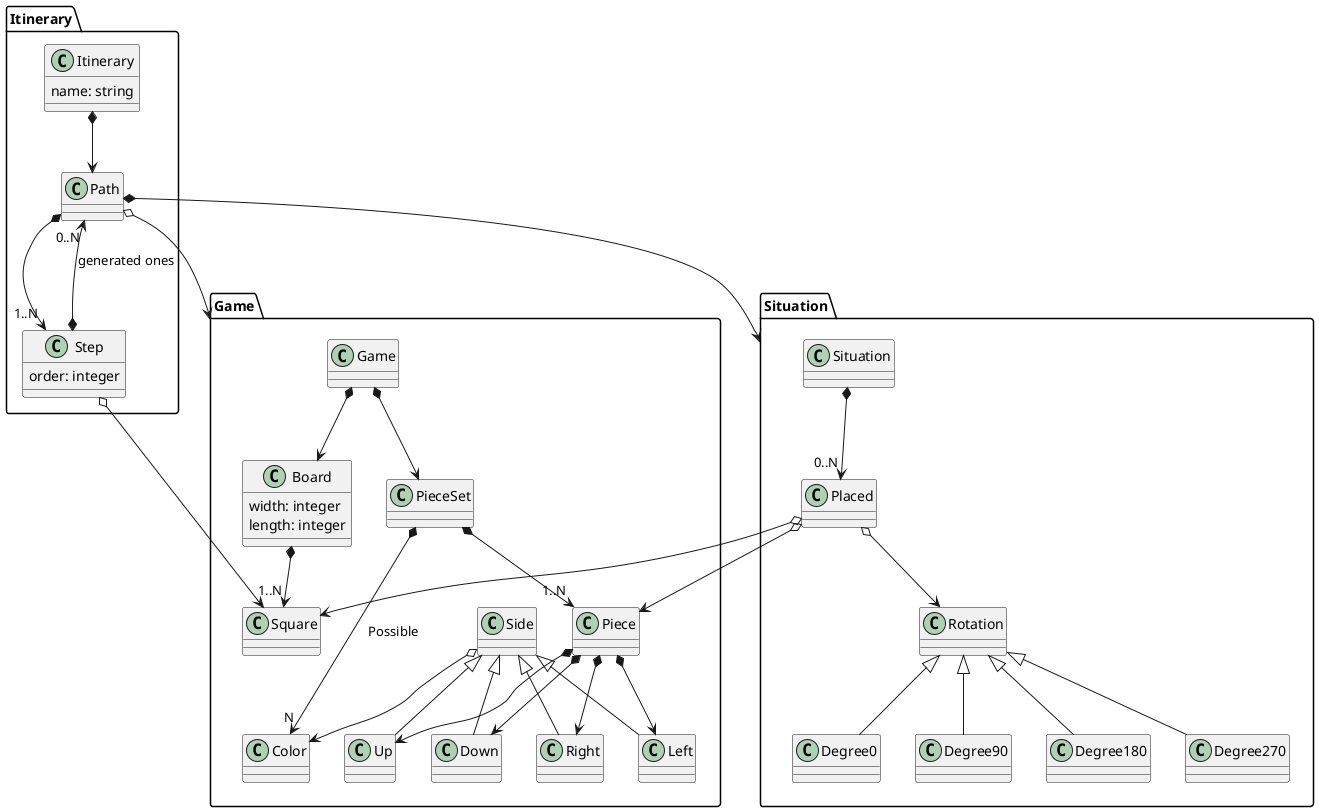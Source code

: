 @startuml
package Game{
    class Game
    class Board {
        width: integer
        length: integer
    }
    class Square
    class PieceSet
    class Piece
    class Color
    class Side

    Game *--> Board
    Game *--> PieceSet
    Board *--> "1..N" Square
    PieceSet *--> "N" Color: Possible
    Piece *--> Up
    Piece *--> Right
    Piece *--> Down
    Piece *--> Left
    PieceSet *--> "1..N" Piece
    Side o--> Color
    Side <|-- Up : ""
    Side <|-- Right
    Side <|-- Down: ""
    Side <|-- Left
}
package Situation {
    class Situation
    class Placed
    class Rotation

    Placed o--> Rotation
    Situation *--> "0..N" Placed
    Rotation <|-- Degree0
    Rotation <|-- Degree90
    Rotation <|-- Degree180
    Rotation <|-- Degree270
}
package Itinerary {
    class Itinerary {
        name: string
    }
    class Path
    class Step {
        order: integer
    }

    Path *--> "1..N" Step
    Itinerary *--> Path
    Step *--> "0..N" Path : "generated ones"
}
Path o--> Game
Path *--> Situation
Placed o--> Square
Placed o--> Piece
Step o--> Square
@enduml